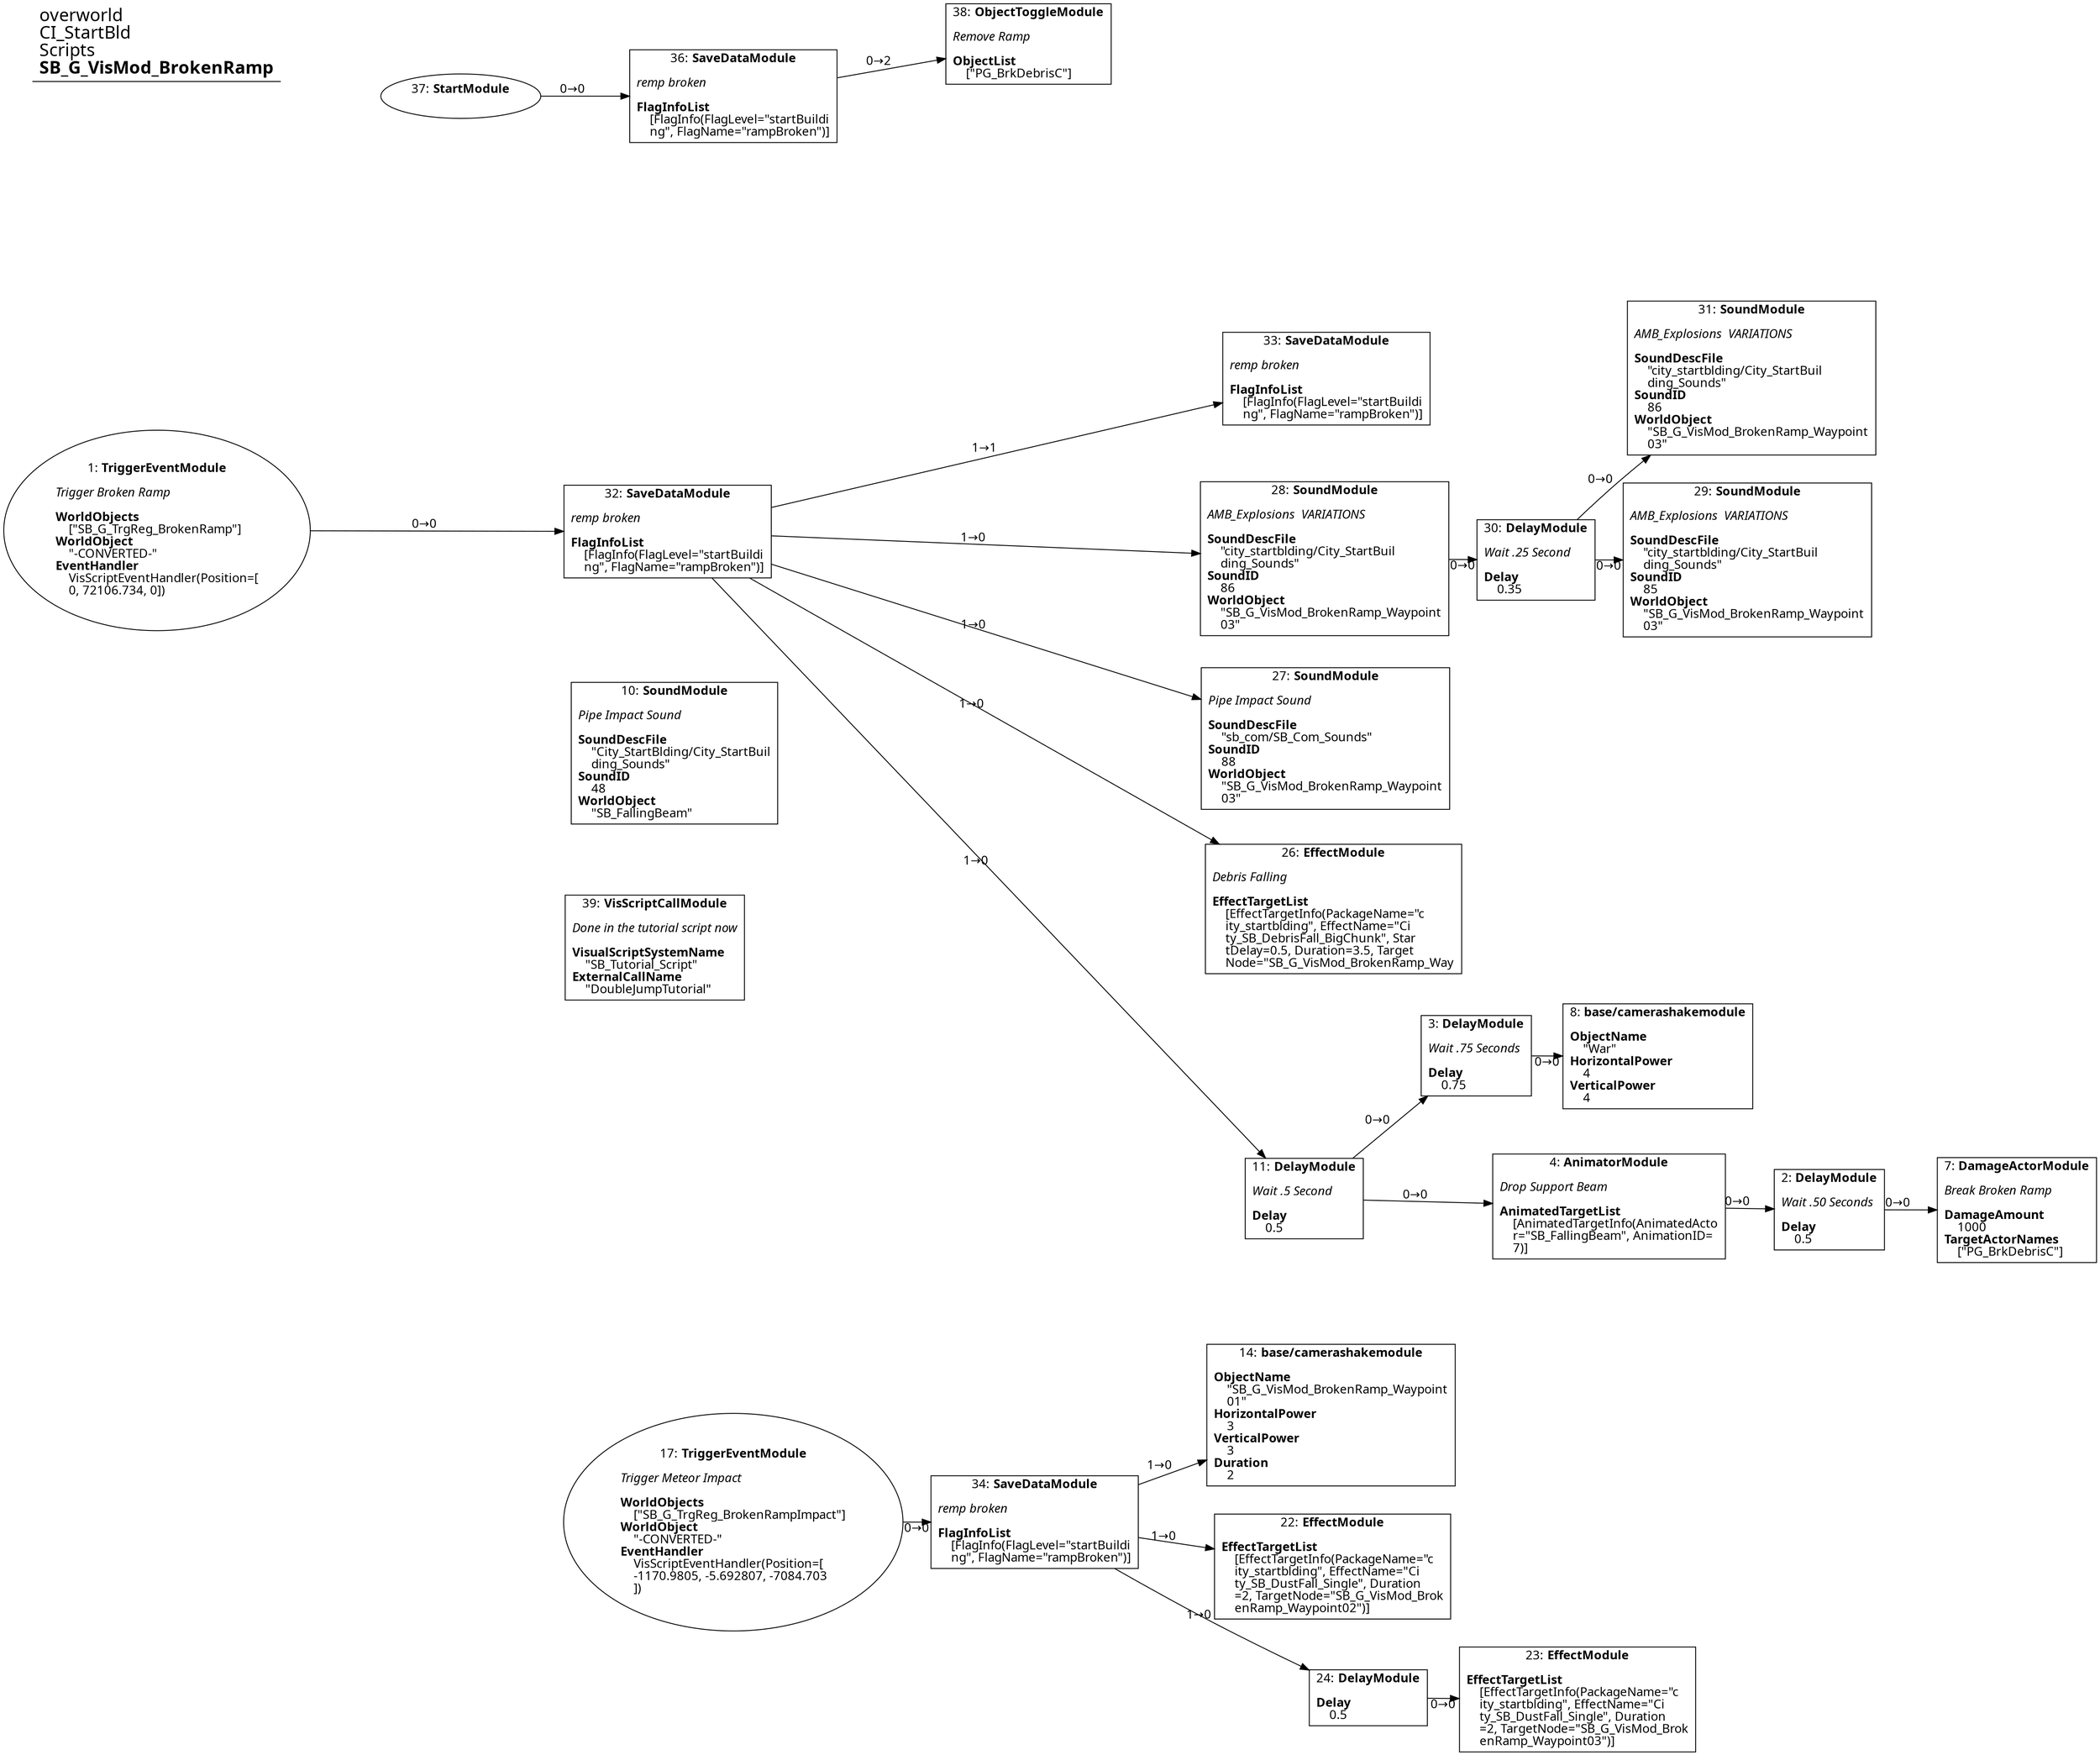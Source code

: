 digraph {
    layout = fdp;
    overlap = prism;
    sep = "+16";
    splines = spline;

    node [ shape = box ];

    graph [ fontname = "Segoe UI" ];
    node [ fontname = "Segoe UI" ];
    edge [ fontname = "Segoe UI" ];

    1 [ label = <1: <b>TriggerEventModule</b><br/><br/><i>Trigger Broken Ramp<br align="left"/></i><br align="left"/><b>WorldObjects</b><br align="left"/>    [&quot;SB_G_TrgReg_BrokenRamp&quot;]<br align="left"/><b>WorldObject</b><br align="left"/>    &quot;-CONVERTED-&quot;<br align="left"/><b>EventHandler</b><br align="left"/>    VisScriptEventHandler(Position=[<br align="left"/>    0, 72106.734, 0])<br align="left"/>> ];
    1 [ shape = oval ]
    1 [ pos = "-0.855,0.47900003!" ];
    1 -> 32 [ label = "0→0" ];

    2 [ label = <2: <b>DelayModule</b><br/><br/><i>Wait .50 Seconds<br align="left"/></i><br align="left"/><b>Delay</b><br align="left"/>    0.5<br align="left"/>> ];
    2 [ pos = "0.62100005,-0.12100001!" ];
    2 -> 7 [ label = "0→0" ];

    3 [ label = <3: <b>DelayModule</b><br/><br/><i>Wait .75 Seconds<br align="left"/></i><br align="left"/><b>Delay</b><br align="left"/>    0.75<br align="left"/>> ];
    3 [ pos = "0.31100002,0.014!" ];
    3 -> 8 [ label = "0→0" ];

    4 [ label = <4: <b>AnimatorModule</b><br/><br/><i>Drop Support Beam<br align="left"/></i><br align="left"/><b>AnimatedTargetList</b><br align="left"/>    [AnimatedTargetInfo(AnimatedActo<br align="left"/>    r=&quot;SB_FallingBeam&quot;, AnimationID=<br align="left"/>    7)]<br align="left"/>> ];
    4 [ pos = "0.42800003,-0.12100001!" ];
    4 -> 2 [ label = "0→0" ];

    7 [ label = <7: <b>DamageActorModule</b><br/><br/><i>Break Broken Ramp<br align="left"/></i><br align="left"/><b>DamageAmount</b><br align="left"/>    1000<br align="left"/><b>TargetActorNames</b><br align="left"/>    [&quot;PG_BrkDebrisC&quot;]<br align="left"/>> ];
    7 [ pos = "0.786,-0.12100001!" ];

    8 [ label = <8: <b>base/camerashakemodule</b><br/><br/><b>ObjectName</b><br align="left"/>    &quot;War&quot;<br align="left"/><b>HorizontalPower</b><br align="left"/>    4<br align="left"/><b>VerticalPower</b><br align="left"/>    4<br align="left"/>> ];
    8 [ pos = "0.47100002,0.014!" ];

    10 [ label = <10: <b>SoundModule</b><br/><br/><i>Pipe Impact Sound<br align="left"/></i><br align="left"/><b>SoundDescFile</b><br align="left"/>    &quot;City_StartBlding/City_StartBuil<br align="left"/>    ding_Sounds&quot;<br align="left"/><b>SoundID</b><br align="left"/>    48<br align="left"/><b>WorldObject</b><br align="left"/>    &quot;SB_FallingBeam&quot;<br align="left"/>> ];
    10 [ pos = "-0.39800003,0.282!" ];

    11 [ label = <11: <b>DelayModule</b><br/><br/><i>Wait .5 Second<br align="left"/></i><br align="left"/><b>Delay</b><br align="left"/>    0.5<br align="left"/>> ];
    11 [ pos = "0.16100001,-0.12100001!" ];
    11 -> 3 [ label = "0→0" ];
    11 -> 4 [ label = "0→0" ];

    14 [ label = <14: <b>base/camerashakemodule</b><br/><br/><b>ObjectName</b><br align="left"/>    &quot;SB_G_VisMod_BrokenRamp_Waypoint<br align="left"/>    01&quot;<br align="left"/><b>HorizontalPower</b><br align="left"/>    3<br align="left"/><b>VerticalPower</b><br align="left"/>    3<br align="left"/><b>Duration</b><br align="left"/>    2<br align="left"/>> ];
    14 [ pos = "0.19500001,-0.337!" ];

    17 [ label = <17: <b>TriggerEventModule</b><br/><br/><i>Trigger Meteor Impact<br align="left"/></i><br align="left"/><b>WorldObjects</b><br align="left"/>    [&quot;SB_G_TrgReg_BrokenRampImpact&quot;]<br align="left"/><b>WorldObject</b><br align="left"/>    &quot;-CONVERTED-&quot;<br align="left"/><b>EventHandler</b><br align="left"/>    VisScriptEventHandler(Position=[<br align="left"/>    -1170.9805, -5.692807, -7084.703<br align="left"/>    ])<br align="left"/>> ];
    17 [ shape = oval ]
    17 [ pos = "-0.333,-0.39800003!" ];
    17 -> 34 [ label = "0→0" ];

    22 [ label = <22: <b>EffectModule</b><br/><br/><b>EffectTargetList</b><br align="left"/>    [EffectTargetInfo(PackageName=&quot;c<br align="left"/>    ity_startblding&quot;, EffectName=&quot;Ci<br align="left"/>    ty_SB_DustFall_Single&quot;, Duration<br align="left"/>    =2, TargetNode=&quot;SB_G_VisMod_Brok<br align="left"/>    enRamp_Waypoint02&quot;)]<br align="left"/>> ];
    22 [ pos = "0.19600001,-0.42100003!" ];

    23 [ label = <23: <b>EffectModule</b><br/><br/><b>EffectTargetList</b><br align="left"/>    [EffectTargetInfo(PackageName=&quot;c<br align="left"/>    ity_startblding&quot;, EffectName=&quot;Ci<br align="left"/>    ty_SB_DustFall_Single&quot;, Duration<br align="left"/>    =2, TargetNode=&quot;SB_G_VisMod_Brok<br align="left"/>    enRamp_Waypoint03&quot;)]<br align="left"/>> ];
    23 [ pos = "0.377,-0.54!" ];

    24 [ label = <24: <b>DelayModule</b><br/><br/><b>Delay</b><br align="left"/>    0.5<br align="left"/>> ];
    24 [ pos = "0.19600001,-0.54!" ];
    24 -> 23 [ label = "0→0" ];

    26 [ label = <26: <b>EffectModule</b><br/><br/><i>Debris Falling<br align="left"/></i><br align="left"/><b>EffectTargetList</b><br align="left"/>    [EffectTargetInfo(PackageName=&quot;c<br align="left"/>    ity_startblding&quot;, EffectName=&quot;Ci<br align="left"/>    ty_SB_DebrisFall_BigChunk&quot;, Star<br align="left"/>    tDelay=0.5, Duration=3.5, Target<br align="left"/>    Node=&quot;SB_G_VisMod_BrokenRamp_Way<br align="left"/>> ];
    26 [ pos = "0.185,0.14400001!" ];

    27 [ label = <27: <b>SoundModule</b><br/><br/><i>Pipe Impact Sound<br align="left"/></i><br align="left"/><b>SoundDescFile</b><br align="left"/>    &quot;sb_com/SB_Com_Sounds&quot;<br align="left"/><b>SoundID</b><br align="left"/>    88<br align="left"/><b>WorldObject</b><br align="left"/>    &quot;SB_G_VisMod_BrokenRamp_Waypoint<br align="left"/>    03&quot;<br align="left"/>> ];
    27 [ pos = "0.18,0.29500002!" ];

    28 [ label = <28: <b>SoundModule</b><br/><br/><i>AMB_Explosions  VARIATIONS<br align="left"/></i><br align="left"/><b>SoundDescFile</b><br align="left"/>    &quot;city_startblding/City_StartBuil<br align="left"/>    ding_Sounds&quot;<br align="left"/><b>SoundID</b><br align="left"/>    86<br align="left"/><b>WorldObject</b><br align="left"/>    &quot;SB_G_VisMod_BrokenRamp_Waypoint<br align="left"/>    03&quot;<br align="left"/>> ];
    28 [ pos = "0.18100001,0.45400003!" ];
    28 -> 30 [ label = "0→0" ];

    29 [ label = <29: <b>SoundModule</b><br/><br/><i>AMB_Explosions  VARIATIONS<br align="left"/></i><br align="left"/><b>SoundDescFile</b><br align="left"/>    &quot;city_startblding/City_StartBuil<br align="left"/>    ding_Sounds&quot;<br align="left"/><b>SoundID</b><br align="left"/>    85<br align="left"/><b>WorldObject</b><br align="left"/>    &quot;SB_G_VisMod_BrokenRamp_Waypoint<br align="left"/>    03&quot;<br align="left"/>> ];
    29 [ pos = "0.54300004,0.45400003!" ];

    30 [ label = <30: <b>DelayModule</b><br/><br/><i>Wait .25 Second<br align="left"/></i><br align="left"/><b>Delay</b><br align="left"/>    0.35<br align="left"/>> ];
    30 [ pos = "0.38700002,0.45400003!" ];
    30 -> 29 [ label = "0→0" ];
    30 -> 31 [ label = "0→0" ];

    31 [ label = <31: <b>SoundModule</b><br/><br/><i>AMB_Explosions  VARIATIONS<br align="left"/></i><br align="left"/><b>SoundDescFile</b><br align="left"/>    &quot;city_startblding/City_StartBuil<br align="left"/>    ding_Sounds&quot;<br align="left"/><b>SoundID</b><br align="left"/>    86<br align="left"/><b>WorldObject</b><br align="left"/>    &quot;SB_G_VisMod_BrokenRamp_Waypoint<br align="left"/>    03&quot;<br align="left"/>> ];
    31 [ pos = "0.54700005,0.611!" ];

    32 [ label = <32: <b>SaveDataModule</b><br/><br/><i>remp broken<br align="left"/></i><br align="left"/><b>FlagInfoList</b><br align="left"/>    [FlagInfo(FlagLevel=&quot;startBuildi<br align="left"/>    ng&quot;, FlagName=&quot;rampBroken&quot;)]<br align="left"/>> ];
    32 [ pos = "-0.404,0.47800002!" ];
    32 -> 11 [ label = "1→0" ];
    32 -> 26 [ label = "1→0" ];
    32 -> 27 [ label = "1→0" ];
    32 -> 28 [ label = "1→0" ];
    32 -> 33 [ label = "1→1" ];

    33 [ label = <33: <b>SaveDataModule</b><br/><br/><i>remp broken<br align="left"/></i><br align="left"/><b>FlagInfoList</b><br align="left"/>    [FlagInfo(FlagLevel=&quot;startBuildi<br align="left"/>    ng&quot;, FlagName=&quot;rampBroken&quot;)]<br align="left"/>> ];
    33 [ pos = "0.18200001,0.61300004!" ];

    34 [ label = <34: <b>SaveDataModule</b><br/><br/><i>remp broken<br align="left"/></i><br align="left"/><b>FlagInfoList</b><br align="left"/>    [FlagInfo(FlagLevel=&quot;startBuildi<br align="left"/>    ng&quot;, FlagName=&quot;rampBroken&quot;)]<br align="left"/>> ];
    34 [ pos = "-0.09200001,-0.39800003!" ];
    34 -> 24 [ label = "1→0" ];
    34 -> 22 [ label = "1→0" ];
    34 -> 14 [ label = "1→0" ];

    36 [ label = <36: <b>SaveDataModule</b><br/><br/><i>remp broken<br align="left"/></i><br align="left"/><b>FlagInfoList</b><br align="left"/>    [FlagInfo(FlagLevel=&quot;startBuildi<br align="left"/>    ng&quot;, FlagName=&quot;rampBroken&quot;)]<br align="left"/>> ];
    36 [ pos = "-0.34600002,0.86300004!" ];
    36 -> 38 [ label = "0→2" ];

    37 [ label = <37: <b>StartModule</b><br/><br/>> ];
    37 [ shape = oval ]
    37 [ pos = "-0.587,0.86300004!" ];
    37 -> 36 [ label = "0→0" ];

    38 [ label = <38: <b>ObjectToggleModule</b><br/><br/><i>Remove Ramp<br align="left"/></i><br align="left"/><b>ObjectList</b><br align="left"/>    [&quot;PG_BrkDebrisC&quot;]<br align="left"/>> ];
    38 [ pos = "-0.085,0.90900004!" ];

    39 [ label = <39: <b>VisScriptCallModule</b><br/><br/><i>Done in the tutorial script now<br align="left"/></i><br align="left"/><b>VisualScriptSystemName</b><br align="left"/>    &quot;SB_Tutorial_Script&quot;<br align="left"/><b>ExternalCallName</b><br align="left"/>    &quot;DoubleJumpTutorial&quot;<br align="left"/>> ];
    39 [ pos = "-0.41500002,0.11000001!" ];

    title [ pos = "-0.85600007,0.91!" ];
    title [ shape = underline ];
    title [ label = <<font point-size="20">overworld<br align="left"/>CI_StartBld<br align="left"/>Scripts<br align="left"/><b>SB_G_VisMod_BrokenRamp</b><br align="left"/></font>> ];
}
